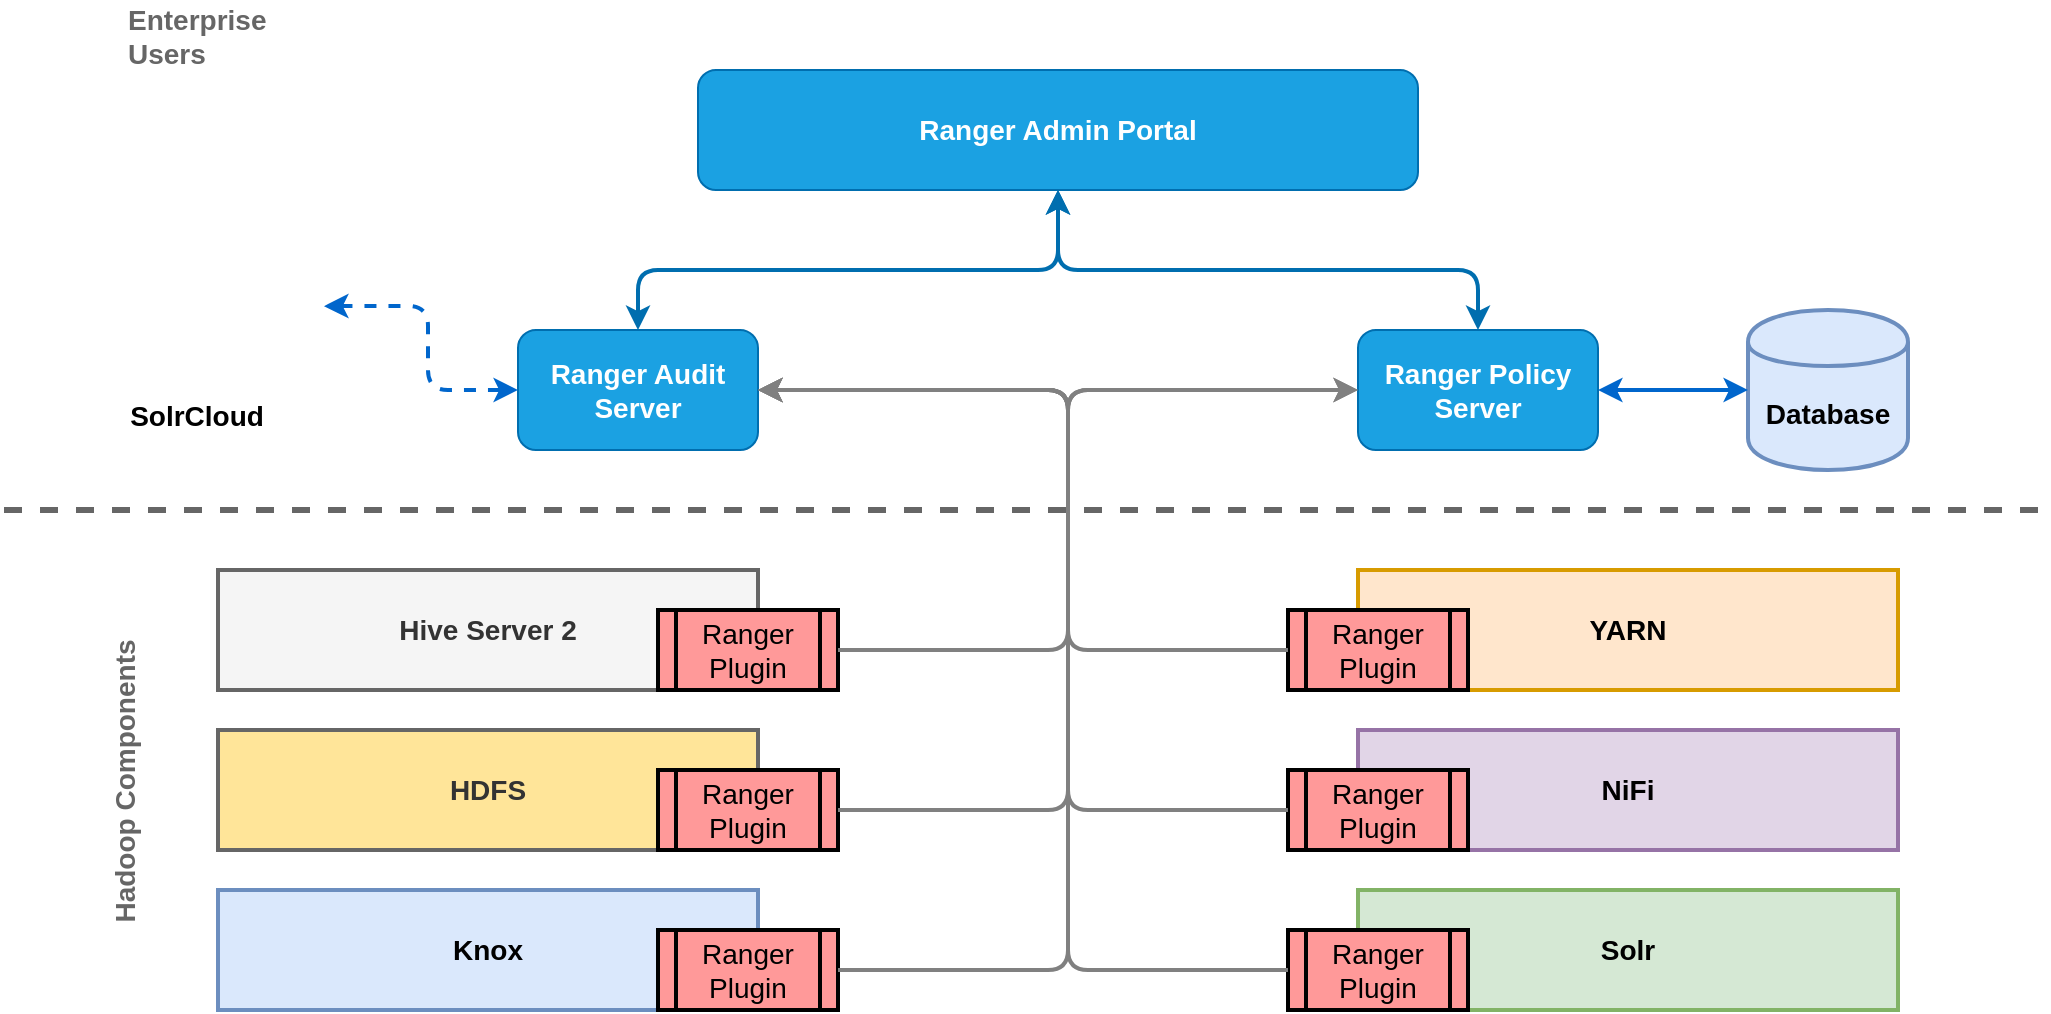 <mxfile version="10.9.6" type="github"><diagram id="BjOPp64nRD7mRa6jyus-" name="Page-1"><mxGraphModel dx="1426" dy="724" grid="1" gridSize="10" guides="1" tooltips="1" connect="1" arrows="1" fold="1" page="1" pageScale="1" pageWidth="1100" pageHeight="850" math="0" shadow="0"><root><mxCell id="0"/><mxCell id="1" parent="0"/><mxCell id="1ghUKDLRy-ScbKlffIbt-1" value="Ranger Admin Portal" style="rounded=1;whiteSpace=wrap;html=1;fillColor=#1ba1e2;strokeColor=#006EAF;fontColor=#ffffff;fontSize=14;fontStyle=1" vertex="1" parent="1"><mxGeometry x="417" y="200" width="360" height="60" as="geometry"/></mxCell><mxCell id="1ghUKDLRy-ScbKlffIbt-2" value="Ranger Audit Server" style="rounded=1;whiteSpace=wrap;html=1;fontSize=14;fillColor=#1ba1e2;strokeColor=#006EAF;fontColor=#ffffff;fontStyle=1" vertex="1" parent="1"><mxGeometry x="327" y="330" width="120" height="60" as="geometry"/></mxCell><mxCell id="1ghUKDLRy-ScbKlffIbt-3" value="Ranger Policy Server" style="rounded=1;whiteSpace=wrap;html=1;fontSize=14;fillColor=#1ba1e2;strokeColor=#006EAF;fontColor=#ffffff;fontStyle=1" vertex="1" parent="1"><mxGeometry x="747" y="330" width="120" height="60" as="geometry"/></mxCell><mxCell id="1ghUKDLRy-ScbKlffIbt-5" value="" style="endArrow=classic;startArrow=classic;html=1;fontSize=14;entryX=0.5;entryY=0;entryDx=0;entryDy=0;exitX=0.5;exitY=1;exitDx=0;exitDy=0;strokeWidth=2;fillColor=#1ba1e2;strokeColor=#006EAF;" edge="1" parent="1" source="1ghUKDLRy-ScbKlffIbt-1" target="1ghUKDLRy-ScbKlffIbt-2"><mxGeometry width="50" height="50" relative="1" as="geometry"><mxPoint x="237" y="460" as="sourcePoint"/><mxPoint x="287" y="410" as="targetPoint"/><Array as="points"><mxPoint x="597" y="300"/><mxPoint x="387" y="300"/></Array></mxGeometry></mxCell><mxCell id="1ghUKDLRy-ScbKlffIbt-6" value="" style="endArrow=classic;startArrow=classic;html=1;fontSize=14;entryX=0.5;entryY=0;entryDx=0;entryDy=0;strokeWidth=2;fillColor=#1ba1e2;strokeColor=#006EAF;" edge="1" parent="1" target="1ghUKDLRy-ScbKlffIbt-3"><mxGeometry width="50" height="50" relative="1" as="geometry"><mxPoint x="597" y="260" as="sourcePoint"/><mxPoint x="487" y="340" as="targetPoint"/><Array as="points"><mxPoint x="597" y="300"/><mxPoint x="807" y="300"/></Array></mxGeometry></mxCell><mxCell id="1ghUKDLRy-ScbKlffIbt-8" value="Hive Server 2" style="rounded=0;whiteSpace=wrap;html=1;fontSize=14;strokeWidth=2;fillColor=#f5f5f5;strokeColor=#666666;fontColor=#333333;fontStyle=1" vertex="1" parent="1"><mxGeometry x="177" y="450" width="270" height="60" as="geometry"/></mxCell><mxCell id="1ghUKDLRy-ScbKlffIbt-9" value="Ranger Plugin" style="shape=process;whiteSpace=wrap;html=1;backgroundOutline=1;strokeWidth=2;fontSize=14;labelBackgroundColor=none;fillColor=#FF9999;" vertex="1" parent="1"><mxGeometry x="397" y="470" width="90" height="40" as="geometry"/></mxCell><mxCell id="1ghUKDLRy-ScbKlffIbt-10" value="HDFS" style="rounded=0;whiteSpace=wrap;html=1;fontSize=14;strokeWidth=2;fillColor=#FFE599;strokeColor=#666666;fontColor=#333333;fontStyle=1;labelBackgroundColor=none;" vertex="1" parent="1"><mxGeometry x="177" y="530" width="270" height="60" as="geometry"/></mxCell><mxCell id="1ghUKDLRy-ScbKlffIbt-11" value="Ranger Plugin" style="shape=process;whiteSpace=wrap;html=1;backgroundOutline=1;strokeWidth=2;fontSize=14;labelBackgroundColor=none;fillColor=#FF9999;" vertex="1" parent="1"><mxGeometry x="397" y="550" width="90" height="40" as="geometry"/></mxCell><mxCell id="1ghUKDLRy-ScbKlffIbt-12" value="Knox" style="rounded=0;whiteSpace=wrap;html=1;fontSize=14;strokeWidth=2;fillColor=#dae8fc;strokeColor=#6c8ebf;fontStyle=1" vertex="1" parent="1"><mxGeometry x="177" y="610" width="270" height="60" as="geometry"/></mxCell><mxCell id="1ghUKDLRy-ScbKlffIbt-13" value="Ranger Plugin" style="shape=process;whiteSpace=wrap;html=1;backgroundOutline=1;strokeWidth=2;fontSize=14;labelBackgroundColor=none;fillColor=#FF9999;" vertex="1" parent="1"><mxGeometry x="397" y="630" width="90" height="40" as="geometry"/></mxCell><mxCell id="1ghUKDLRy-ScbKlffIbt-14" value="YARN" style="rounded=0;whiteSpace=wrap;html=1;fontSize=14;strokeWidth=2;fillColor=#ffe6cc;strokeColor=#d79b00;fontStyle=1" vertex="1" parent="1"><mxGeometry x="747" y="450" width="270" height="60" as="geometry"/></mxCell><mxCell id="1ghUKDLRy-ScbKlffIbt-15" value="Ranger Plugin" style="shape=process;whiteSpace=wrap;html=1;backgroundOutline=1;strokeWidth=2;fontSize=14;labelBackgroundColor=none;fillColor=#FF9999;" vertex="1" parent="1"><mxGeometry x="712" y="470" width="90" height="40" as="geometry"/></mxCell><mxCell id="1ghUKDLRy-ScbKlffIbt-16" value="NiFi" style="rounded=0;whiteSpace=wrap;html=1;fontSize=14;strokeWidth=2;fillColor=#e1d5e7;strokeColor=#9673a6;fontStyle=1" vertex="1" parent="1"><mxGeometry x="747" y="530" width="270" height="60" as="geometry"/></mxCell><mxCell id="1ghUKDLRy-ScbKlffIbt-17" value="Ranger Plugin" style="shape=process;whiteSpace=wrap;html=1;backgroundOutline=1;strokeWidth=2;fontSize=14;labelBackgroundColor=none;fillColor=#FF9999;" vertex="1" parent="1"><mxGeometry x="712" y="550" width="90" height="40" as="geometry"/></mxCell><mxCell id="1ghUKDLRy-ScbKlffIbt-18" value="Solr" style="rounded=0;whiteSpace=wrap;html=1;fontSize=14;strokeWidth=2;fillColor=#d5e8d4;strokeColor=#82b366;fontStyle=1" vertex="1" parent="1"><mxGeometry x="747" y="610" width="270" height="60" as="geometry"/></mxCell><mxCell id="1ghUKDLRy-ScbKlffIbt-19" value="Ranger Plugin" style="shape=process;whiteSpace=wrap;html=1;backgroundOutline=1;strokeWidth=2;fontSize=14;labelBackgroundColor=none;fillColor=#FF9999;" vertex="1" parent="1"><mxGeometry x="712" y="630" width="90" height="40" as="geometry"/></mxCell><mxCell id="1ghUKDLRy-ScbKlffIbt-20" value="" style="endArrow=classic;html=1;strokeWidth=2;fontSize=14;exitX=1;exitY=0.5;exitDx=0;exitDy=0;entryX=1;entryY=0.5;entryDx=0;entryDy=0;strokeColor=#808080;" edge="1" parent="1" source="1ghUKDLRy-ScbKlffIbt-9" target="1ghUKDLRy-ScbKlffIbt-2"><mxGeometry width="50" height="50" relative="1" as="geometry"><mxPoint x="402" y="830" as="sourcePoint"/><mxPoint x="602" y="360" as="targetPoint"/><Array as="points"><mxPoint x="602" y="490"/><mxPoint x="602" y="360"/></Array></mxGeometry></mxCell><mxCell id="1ghUKDLRy-ScbKlffIbt-21" value="" style="endArrow=classic;html=1;strokeColor=#808080;strokeWidth=2;fontSize=14;entryX=0;entryY=0.5;entryDx=0;entryDy=0;exitX=0;exitY=0.5;exitDx=0;exitDy=0;" edge="1" parent="1" source="1ghUKDLRy-ScbKlffIbt-15" target="1ghUKDLRy-ScbKlffIbt-3"><mxGeometry width="50" height="50" relative="1" as="geometry"><mxPoint x="492" y="840" as="sourcePoint"/><mxPoint x="542" y="790" as="targetPoint"/><Array as="points"><mxPoint x="602" y="490"/><mxPoint x="602" y="360"/></Array></mxGeometry></mxCell><mxCell id="1ghUKDLRy-ScbKlffIbt-22" value="" style="endArrow=classic;html=1;strokeColor=#808080;strokeWidth=2;fontSize=14;entryX=1;entryY=0.5;entryDx=0;entryDy=0;exitX=1;exitY=0.5;exitDx=0;exitDy=0;" edge="1" parent="1" source="1ghUKDLRy-ScbKlffIbt-11" target="1ghUKDLRy-ScbKlffIbt-2"><mxGeometry width="50" height="50" relative="1" as="geometry"><mxPoint x="172" y="740" as="sourcePoint"/><mxPoint x="222" y="690" as="targetPoint"/><Array as="points"><mxPoint x="602" y="570"/><mxPoint x="602" y="360"/></Array></mxGeometry></mxCell><mxCell id="1ghUKDLRy-ScbKlffIbt-23" value="" style="endArrow=classic;html=1;strokeColor=#808080;strokeWidth=2;fontSize=14;entryX=0;entryY=0.5;entryDx=0;entryDy=0;exitX=1;exitY=0.5;exitDx=0;exitDy=0;" edge="1" parent="1" source="1ghUKDLRy-ScbKlffIbt-13" target="1ghUKDLRy-ScbKlffIbt-3"><mxGeometry width="50" height="50" relative="1" as="geometry"><mxPoint x="172" y="740" as="sourcePoint"/><mxPoint x="222" y="690" as="targetPoint"/><Array as="points"><mxPoint x="602" y="650"/><mxPoint x="602" y="360"/></Array></mxGeometry></mxCell><mxCell id="1ghUKDLRy-ScbKlffIbt-24" value="" style="endArrow=classic;html=1;strokeColor=#808080;strokeWidth=2;fontSize=14;entryX=1;entryY=0.5;entryDx=0;entryDy=0;exitX=0;exitY=0.5;exitDx=0;exitDy=0;" edge="1" parent="1" source="1ghUKDLRy-ScbKlffIbt-17" target="1ghUKDLRy-ScbKlffIbt-2"><mxGeometry width="50" height="50" relative="1" as="geometry"><mxPoint x="172" y="740" as="sourcePoint"/><mxPoint x="222" y="690" as="targetPoint"/><Array as="points"><mxPoint x="602" y="570"/><mxPoint x="602" y="360"/></Array></mxGeometry></mxCell><mxCell id="1ghUKDLRy-ScbKlffIbt-25" value="" style="endArrow=classic;html=1;strokeColor=#808080;strokeWidth=2;fontSize=14;entryX=1;entryY=0.5;entryDx=0;entryDy=0;exitX=0;exitY=0.5;exitDx=0;exitDy=0;" edge="1" parent="1" source="1ghUKDLRy-ScbKlffIbt-19" target="1ghUKDLRy-ScbKlffIbt-2"><mxGeometry width="50" height="50" relative="1" as="geometry"><mxPoint x="172" y="740" as="sourcePoint"/><mxPoint x="222" y="690" as="targetPoint"/><Array as="points"><mxPoint x="602" y="650"/><mxPoint x="602" y="360"/></Array></mxGeometry></mxCell><mxCell id="1ghUKDLRy-ScbKlffIbt-26" value="Database" style="shape=cylinder;whiteSpace=wrap;html=1;boundedLbl=1;backgroundOutline=1;labelBackgroundColor=none;strokeWidth=2;fillColor=#dae8fc;fontSize=14;strokeColor=#6c8ebf;fontStyle=1" vertex="1" parent="1"><mxGeometry x="942" y="320" width="80" height="80" as="geometry"/></mxCell><mxCell id="1ghUKDLRy-ScbKlffIbt-27" value="" style="endArrow=classic;startArrow=classic;html=1;strokeColor=#0066CC;strokeWidth=2;fontSize=14;exitX=0;exitY=0.5;exitDx=0;exitDy=0;" edge="1" parent="1" source="1ghUKDLRy-ScbKlffIbt-26" target="1ghUKDLRy-ScbKlffIbt-3"><mxGeometry width="50" height="50" relative="1" as="geometry"><mxPoint x="82" y="400" as="sourcePoint"/><mxPoint x="872" y="360" as="targetPoint"/></mxGeometry></mxCell><mxCell id="1ghUKDLRy-ScbKlffIbt-28" value="SolrCloud" style="shape=image;html=1;verticalAlign=top;verticalLabelPosition=bottom;labelBackgroundColor=#ffffff;imageAspect=0;aspect=fixed;image=https://cdn1.iconfinder.com/data/icons/database-management-2/100/-_database_hosting_network_server-12-128.png;strokeWidth=2;fillColor=#FFE599;fontSize=14;fontStyle=1" vertex="1" parent="1"><mxGeometry x="102" y="230" width="128" height="128" as="geometry"/></mxCell><mxCell id="1ghUKDLRy-ScbKlffIbt-29" value="" style="endArrow=classic;startArrow=classic;html=1;strokeColor=#0066CC;strokeWidth=2;fontSize=14;exitX=1;exitY=0.688;exitDx=0;exitDy=0;exitPerimeter=0;entryX=0;entryY=0.5;entryDx=0;entryDy=0;dashed=1;" edge="1" parent="1" source="1ghUKDLRy-ScbKlffIbt-28" target="1ghUKDLRy-ScbKlffIbt-2"><mxGeometry width="50" height="50" relative="1" as="geometry"><mxPoint x="262" y="410" as="sourcePoint"/><mxPoint x="312" y="360" as="targetPoint"/><Array as="points"><mxPoint x="282" y="318"/><mxPoint x="282" y="360"/></Array></mxGeometry></mxCell><mxCell id="1ghUKDLRy-ScbKlffIbt-30" value="Hadoop Components" style="text;html=1;strokeColor=none;fillColor=none;align=center;verticalAlign=middle;whiteSpace=wrap;rounded=0;labelBackgroundColor=none;fontSize=14;rotation=-90;fontStyle=1;labelBorderColor=none;fontColor=#666666;" vertex="1" parent="1"><mxGeometry x="40" y="538" width="180" height="35" as="geometry"/></mxCell><mxCell id="1ghUKDLRy-ScbKlffIbt-31" value="" style="endArrow=none;dashed=1;html=1;strokeColor=#666666;strokeWidth=3;fontSize=14;fontColor=#666666;" edge="1" parent="1"><mxGeometry width="50" height="50" relative="1" as="geometry"><mxPoint x="70" y="420" as="sourcePoint"/><mxPoint x="1090" y="420" as="targetPoint"/></mxGeometry></mxCell><mxCell id="1ghUKDLRy-ScbKlffIbt-32" value="Enterprise &lt;br&gt;Users" style="text;html=1;strokeColor=none;fillColor=none;align=left;verticalAlign=middle;whiteSpace=wrap;rounded=0;labelBackgroundColor=none;fontSize=14;rotation=0;fontStyle=1;labelBorderColor=none;fontColor=#666666;" vertex="1" parent="1"><mxGeometry x="130" y="165" width="180" height="35" as="geometry"/></mxCell></root></mxGraphModel></diagram></mxfile>